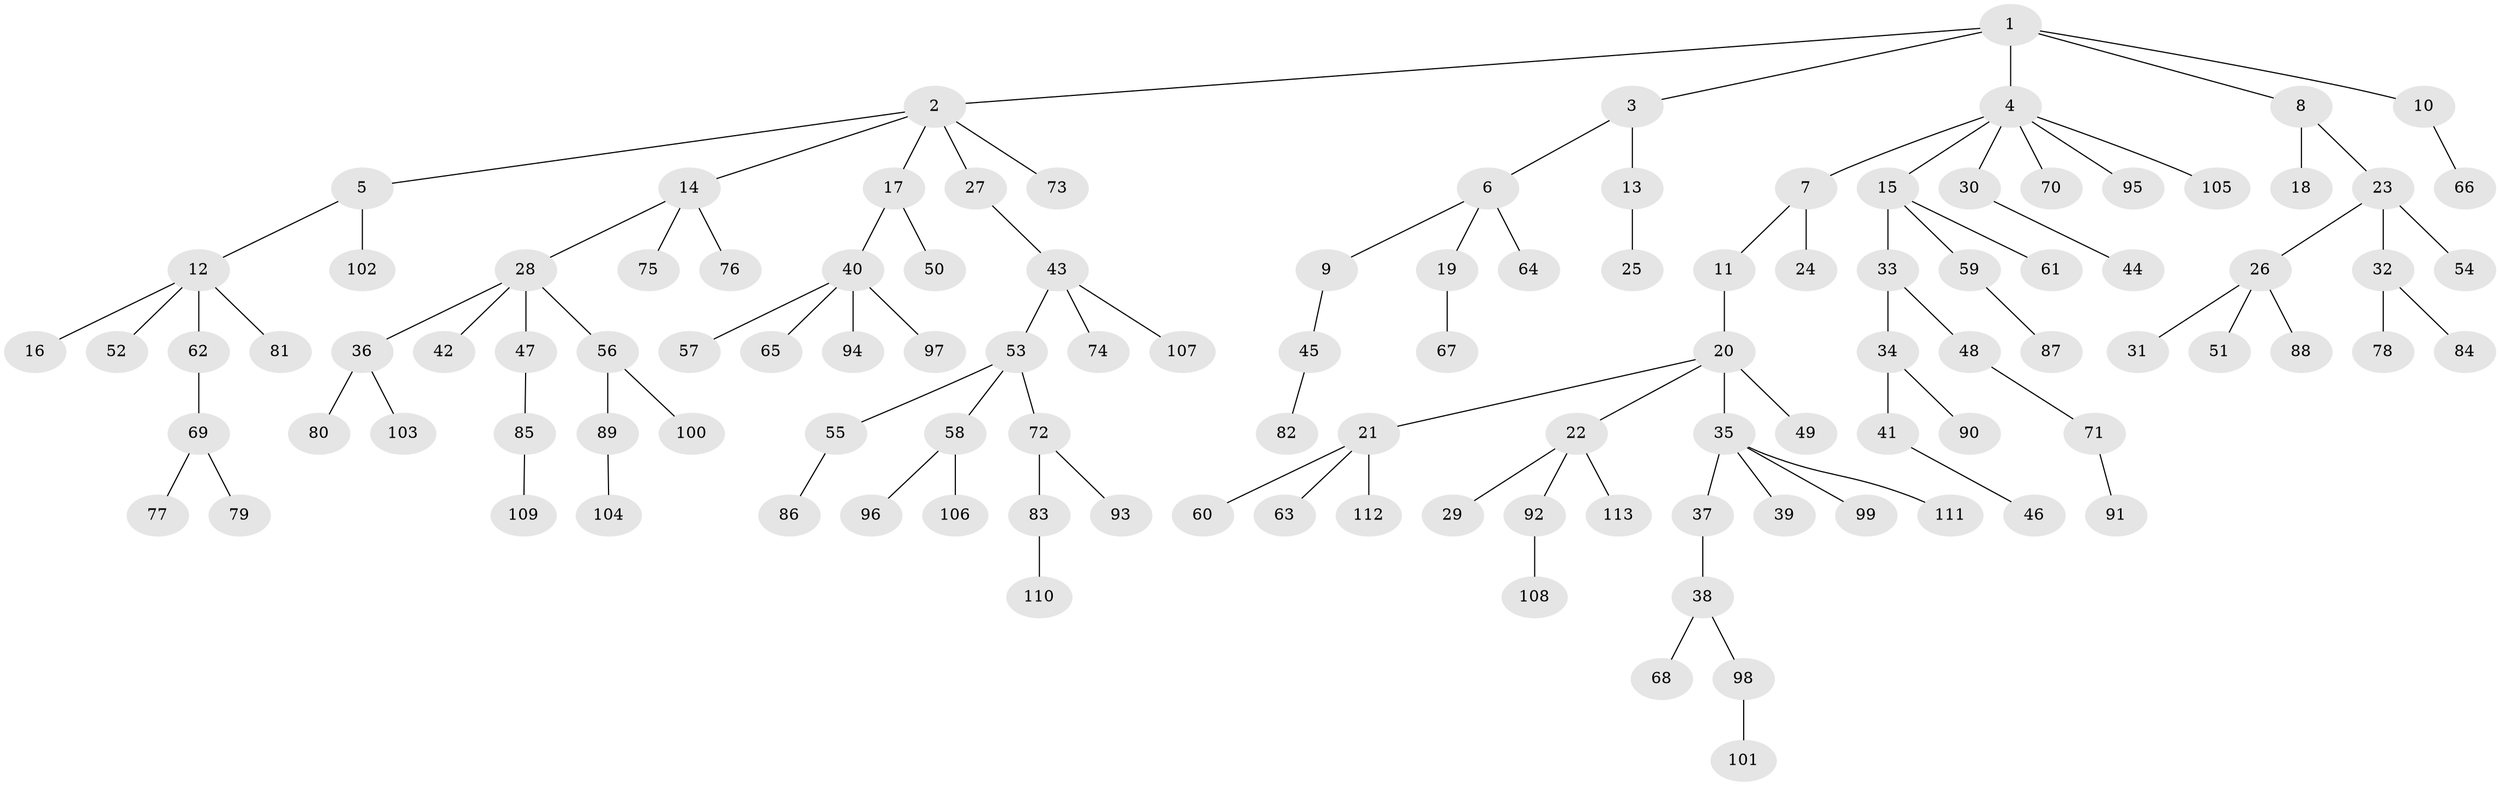 // Generated by graph-tools (version 1.1) at 2025/02/03/09/25 03:02:26]
// undirected, 113 vertices, 112 edges
graph export_dot {
graph [start="1"]
  node [color=gray90,style=filled];
  1;
  2;
  3;
  4;
  5;
  6;
  7;
  8;
  9;
  10;
  11;
  12;
  13;
  14;
  15;
  16;
  17;
  18;
  19;
  20;
  21;
  22;
  23;
  24;
  25;
  26;
  27;
  28;
  29;
  30;
  31;
  32;
  33;
  34;
  35;
  36;
  37;
  38;
  39;
  40;
  41;
  42;
  43;
  44;
  45;
  46;
  47;
  48;
  49;
  50;
  51;
  52;
  53;
  54;
  55;
  56;
  57;
  58;
  59;
  60;
  61;
  62;
  63;
  64;
  65;
  66;
  67;
  68;
  69;
  70;
  71;
  72;
  73;
  74;
  75;
  76;
  77;
  78;
  79;
  80;
  81;
  82;
  83;
  84;
  85;
  86;
  87;
  88;
  89;
  90;
  91;
  92;
  93;
  94;
  95;
  96;
  97;
  98;
  99;
  100;
  101;
  102;
  103;
  104;
  105;
  106;
  107;
  108;
  109;
  110;
  111;
  112;
  113;
  1 -- 2;
  1 -- 3;
  1 -- 4;
  1 -- 8;
  1 -- 10;
  2 -- 5;
  2 -- 14;
  2 -- 17;
  2 -- 27;
  2 -- 73;
  3 -- 6;
  3 -- 13;
  4 -- 7;
  4 -- 15;
  4 -- 30;
  4 -- 70;
  4 -- 95;
  4 -- 105;
  5 -- 12;
  5 -- 102;
  6 -- 9;
  6 -- 19;
  6 -- 64;
  7 -- 11;
  7 -- 24;
  8 -- 18;
  8 -- 23;
  9 -- 45;
  10 -- 66;
  11 -- 20;
  12 -- 16;
  12 -- 52;
  12 -- 62;
  12 -- 81;
  13 -- 25;
  14 -- 28;
  14 -- 75;
  14 -- 76;
  15 -- 33;
  15 -- 59;
  15 -- 61;
  17 -- 40;
  17 -- 50;
  19 -- 67;
  20 -- 21;
  20 -- 22;
  20 -- 35;
  20 -- 49;
  21 -- 60;
  21 -- 63;
  21 -- 112;
  22 -- 29;
  22 -- 92;
  22 -- 113;
  23 -- 26;
  23 -- 32;
  23 -- 54;
  26 -- 31;
  26 -- 51;
  26 -- 88;
  27 -- 43;
  28 -- 36;
  28 -- 42;
  28 -- 47;
  28 -- 56;
  30 -- 44;
  32 -- 78;
  32 -- 84;
  33 -- 34;
  33 -- 48;
  34 -- 41;
  34 -- 90;
  35 -- 37;
  35 -- 39;
  35 -- 99;
  35 -- 111;
  36 -- 80;
  36 -- 103;
  37 -- 38;
  38 -- 68;
  38 -- 98;
  40 -- 57;
  40 -- 65;
  40 -- 94;
  40 -- 97;
  41 -- 46;
  43 -- 53;
  43 -- 74;
  43 -- 107;
  45 -- 82;
  47 -- 85;
  48 -- 71;
  53 -- 55;
  53 -- 58;
  53 -- 72;
  55 -- 86;
  56 -- 89;
  56 -- 100;
  58 -- 96;
  58 -- 106;
  59 -- 87;
  62 -- 69;
  69 -- 77;
  69 -- 79;
  71 -- 91;
  72 -- 83;
  72 -- 93;
  83 -- 110;
  85 -- 109;
  89 -- 104;
  92 -- 108;
  98 -- 101;
}

